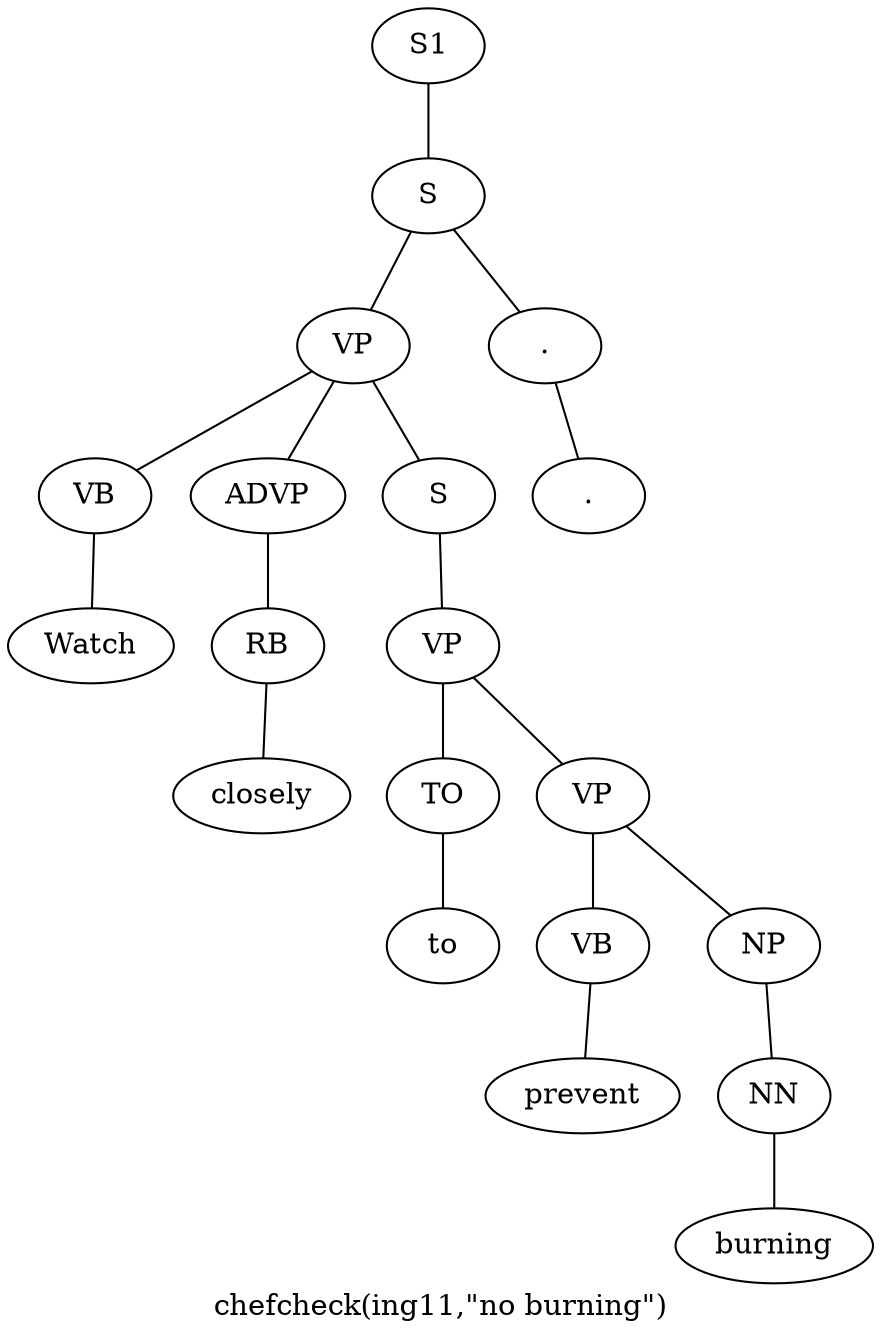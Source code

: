 graph SyntaxGraph {
	label = "chefcheck(ing11,\"no burning\")";
	Node0 [label="S1"];
	Node1 [label="S"];
	Node2 [label="VP"];
	Node3 [label="VB"];
	Node4 [label="Watch"];
	Node5 [label="ADVP"];
	Node6 [label="RB"];
	Node7 [label="closely"];
	Node8 [label="S"];
	Node9 [label="VP"];
	Node10 [label="TO"];
	Node11 [label="to"];
	Node12 [label="VP"];
	Node13 [label="VB"];
	Node14 [label="prevent"];
	Node15 [label="NP"];
	Node16 [label="NN"];
	Node17 [label="burning"];
	Node18 [label="."];
	Node19 [label="."];

	Node0 -- Node1;
	Node1 -- Node2;
	Node1 -- Node18;
	Node2 -- Node3;
	Node2 -- Node5;
	Node2 -- Node8;
	Node3 -- Node4;
	Node5 -- Node6;
	Node6 -- Node7;
	Node8 -- Node9;
	Node9 -- Node10;
	Node9 -- Node12;
	Node10 -- Node11;
	Node12 -- Node13;
	Node12 -- Node15;
	Node13 -- Node14;
	Node15 -- Node16;
	Node16 -- Node17;
	Node18 -- Node19;
}